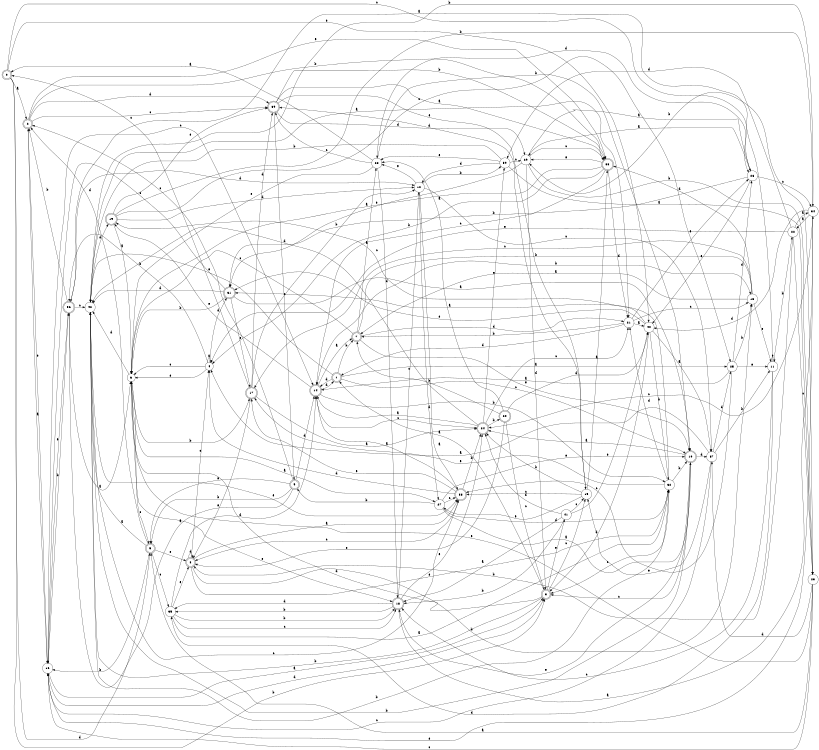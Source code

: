 digraph n35_3 {
__start0 [label="" shape="none"];

rankdir=LR;
size="8,5";

s0 [style="rounded,filled", color="black", fillcolor="white" shape="doublecircle", label="0"];
s1 [style="rounded,filled", color="black", fillcolor="white" shape="doublecircle", label="1"];
s2 [style="rounded,filled", color="black", fillcolor="white" shape="doublecircle", label="2"];
s3 [style="rounded,filled", color="black", fillcolor="white" shape="doublecircle", label="3"];
s4 [style="filled", color="black", fillcolor="white" shape="circle", label="4"];
s5 [style="rounded,filled", color="black", fillcolor="white" shape="doublecircle", label="5"];
s6 [style="filled", color="black", fillcolor="white" shape="circle", label="6"];
s7 [style="rounded,filled", color="black", fillcolor="white" shape="doublecircle", label="7"];
s8 [style="rounded,filled", color="black", fillcolor="white" shape="doublecircle", label="8"];
s9 [style="rounded,filled", color="black", fillcolor="white" shape="doublecircle", label="9"];
s10 [style="rounded,filled", color="black", fillcolor="white" shape="doublecircle", label="10"];
s11 [style="filled", color="black", fillcolor="white" shape="circle", label="11"];
s12 [style="filled", color="black", fillcolor="white" shape="circle", label="12"];
s13 [style="filled", color="black", fillcolor="white" shape="circle", label="13"];
s14 [style="rounded,filled", color="black", fillcolor="white" shape="doublecircle", label="14"];
s15 [style="filled", color="black", fillcolor="white" shape="circle", label="15"];
s16 [style="filled", color="black", fillcolor="white" shape="circle", label="16"];
s17 [style="rounded,filled", color="black", fillcolor="white" shape="doublecircle", label="17"];
s18 [style="rounded,filled", color="black", fillcolor="white" shape="doublecircle", label="18"];
s19 [style="rounded,filled", color="black", fillcolor="white" shape="doublecircle", label="19"];
s20 [style="rounded,filled", color="black", fillcolor="white" shape="doublecircle", label="20"];
s21 [style="filled", color="black", fillcolor="white" shape="circle", label="21"];
s22 [style="filled", color="black", fillcolor="white" shape="circle", label="22"];
s23 [style="filled", color="black", fillcolor="white" shape="circle", label="23"];
s24 [style="rounded,filled", color="black", fillcolor="white" shape="doublecircle", label="24"];
s25 [style="filled", color="black", fillcolor="white" shape="circle", label="25"];
s26 [style="filled", color="black", fillcolor="white" shape="circle", label="26"];
s27 [style="filled", color="black", fillcolor="white" shape="circle", label="27"];
s28 [style="filled", color="black", fillcolor="white" shape="circle", label="28"];
s29 [style="filled", color="black", fillcolor="white" shape="circle", label="29"];
s30 [style="filled", color="black", fillcolor="white" shape="circle", label="30"];
s31 [style="rounded,filled", color="black", fillcolor="white" shape="doublecircle", label="31"];
s32 [style="filled", color="black", fillcolor="white" shape="circle", label="32"];
s33 [style="rounded,filled", color="black", fillcolor="white" shape="doublecircle", label="33"];
s34 [style="filled", color="black", fillcolor="white" shape="circle", label="34"];
s35 [style="filled", color="black", fillcolor="white" shape="circle", label="35"];
s36 [style="rounded,filled", color="black", fillcolor="white" shape="doublecircle", label="36"];
s37 [style="filled", color="black", fillcolor="white" shape="circle", label="37"];
s38 [style="rounded,filled", color="black", fillcolor="white" shape="doublecircle", label="38"];
s39 [style="rounded,filled", color="black", fillcolor="white" shape="doublecircle", label="39"];
s40 [style="filled", color="black", fillcolor="white" shape="circle", label="40"];
s41 [style="filled", color="black", fillcolor="white" shape="circle", label="41"];
s42 [style="filled", color="black", fillcolor="white" shape="circle", label="42"];
s0 -> s2 [label="a"];
s0 -> s3 [label="b"];
s0 -> s26 [label="c"];
s0 -> s5 [label="d"];
s0 -> s40 [label="e"];
s1 -> s25 [label="a"];
s1 -> s7 [label="b"];
s1 -> s10 [label="c"];
s1 -> s14 [label="d"];
s1 -> s42 [label="e"];
s2 -> s16 [label="a"];
s2 -> s33 [label="b"];
s2 -> s39 [label="c"];
s2 -> s39 [label="d"];
s2 -> s33 [label="e"];
s3 -> s1 [label="a"];
s3 -> s42 [label="b"];
s3 -> s15 [label="c"];
s3 -> s6 [label="d"];
s3 -> s41 [label="e"];
s4 -> s4 [label="a"];
s4 -> s36 [label="b"];
s4 -> s6 [label="c"];
s4 -> s31 [label="d"];
s4 -> s6 [label="e"];
s5 -> s42 [label="a"];
s5 -> s16 [label="b"];
s5 -> s35 [label="c"];
s5 -> s2 [label="d"];
s5 -> s8 [label="e"];
s6 -> s27 [label="a"];
s6 -> s17 [label="b"];
s6 -> s5 [label="c"];
s6 -> s42 [label="d"];
s6 -> s18 [label="e"];
s7 -> s28 [label="a"];
s7 -> s13 [label="b"];
s7 -> s6 [label="c"];
s7 -> s21 [label="d"];
s7 -> s10 [label="e"];
s8 -> s38 [label="a"];
s8 -> s13 [label="b"];
s8 -> s4 [label="c"];
s8 -> s8 [label="d"];
s8 -> s32 [label="e"];
s9 -> s36 [label="a"];
s9 -> s5 [label="b"];
s9 -> s2 [label="c"];
s9 -> s14 [label="d"];
s9 -> s5 [label="e"];
s10 -> s24 [label="a"];
s10 -> s42 [label="b"];
s10 -> s3 [label="c"];
s10 -> s37 [label="d"];
s10 -> s18 [label="e"];
s11 -> s36 [label="a"];
s11 -> s22 [label="b"];
s11 -> s18 [label="c"];
s11 -> s35 [label="d"];
s11 -> s11 [label="e"];
s12 -> s38 [label="a"];
s12 -> s30 [label="b"];
s12 -> s37 [label="c"];
s12 -> s27 [label="d"];
s12 -> s28 [label="e"];
s13 -> s7 [label="a"];
s13 -> s14 [label="b"];
s13 -> s17 [label="c"];
s13 -> s33 [label="d"];
s13 -> s11 [label="e"];
s14 -> s7 [label="a"];
s14 -> s32 [label="b"];
s14 -> s24 [label="c"];
s14 -> s1 [label="d"];
s14 -> s19 [label="e"];
s15 -> s33 [label="a"];
s15 -> s24 [label="b"];
s15 -> s38 [label="c"];
s15 -> s39 [label="d"];
s15 -> s27 [label="e"];
s16 -> s3 [label="a"];
s16 -> s36 [label="b"];
s16 -> s14 [label="c"];
s16 -> s3 [label="d"];
s16 -> s2 [label="e"];
s17 -> s24 [label="a"];
s17 -> s12 [label="b"];
s17 -> s0 [label="c"];
s17 -> s39 [label="d"];
s17 -> s8 [label="e"];
s18 -> s34 [label="a"];
s18 -> s35 [label="b"];
s18 -> s12 [label="c"];
s18 -> s35 [label="d"];
s18 -> s24 [label="e"];
s19 -> s6 [label="a"];
s19 -> s34 [label="b"];
s19 -> s25 [label="c"];
s19 -> s12 [label="d"];
s19 -> s39 [label="e"];
s20 -> s28 [label="a"];
s20 -> s7 [label="b"];
s20 -> s3 [label="c"];
s20 -> s40 [label="d"];
s20 -> s8 [label="e"];
s21 -> s40 [label="a"];
s21 -> s7 [label="b"];
s21 -> s13 [label="c"];
s21 -> s1 [label="d"];
s21 -> s26 [label="e"];
s22 -> s34 [label="a"];
s22 -> s8 [label="b"];
s22 -> s23 [label="c"];
s22 -> s30 [label="d"];
s22 -> s4 [label="e"];
s23 -> s5 [label="a"];
s23 -> s29 [label="b"];
s23 -> s16 [label="c"];
s23 -> s37 [label="d"];
s23 -> s6 [label="e"];
s24 -> s14 [label="a"];
s24 -> s20 [label="b"];
s24 -> s21 [label="c"];
s24 -> s42 [label="d"];
s24 -> s30 [label="e"];
s25 -> s14 [label="a"];
s25 -> s13 [label="b"];
s25 -> s38 [label="c"];
s25 -> s26 [label="d"];
s25 -> s11 [label="e"];
s26 -> s29 [label="a"];
s26 -> s31 [label="b"];
s26 -> s34 [label="c"];
s26 -> s28 [label="d"];
s26 -> s40 [label="e"];
s27 -> s10 [label="a"];
s27 -> s9 [label="b"];
s27 -> s38 [label="c"];
s27 -> s32 [label="d"];
s27 -> s10 [label="e"];
s28 -> s0 [label="a"];
s28 -> s10 [label="b"];
s28 -> s39 [label="c"];
s28 -> s18 [label="d"];
s28 -> s6 [label="e"];
s29 -> s26 [label="a"];
s29 -> s23 [label="b"];
s29 -> s33 [label="c"];
s29 -> s3 [label="d"];
s29 -> s31 [label="e"];
s30 -> s23 [label="a"];
s30 -> s42 [label="b"];
s30 -> s29 [label="c"];
s30 -> s12 [label="d"];
s30 -> s28 [label="e"];
s31 -> s10 [label="a"];
s31 -> s6 [label="b"];
s31 -> s16 [label="c"];
s31 -> s42 [label="d"];
s31 -> s17 [label="e"];
s32 -> s31 [label="a"];
s32 -> s10 [label="b"];
s32 -> s3 [label="c"];
s32 -> s21 [label="d"];
s32 -> s17 [label="e"];
s33 -> s6 [label="a"];
s33 -> s4 [label="b"];
s33 -> s14 [label="c"];
s33 -> s21 [label="d"];
s33 -> s29 [label="e"];
s34 -> s22 [label="a"];
s34 -> s42 [label="b"];
s34 -> s24 [label="c"];
s34 -> s40 [label="d"];
s34 -> s16 [label="e"];
s35 -> s32 [label="a"];
s35 -> s18 [label="b"];
s35 -> s18 [label="c"];
s35 -> s14 [label="d"];
s35 -> s8 [label="e"];
s36 -> s6 [label="a"];
s36 -> s2 [label="b"];
s36 -> s42 [label="c"];
s36 -> s12 [label="d"];
s36 -> s16 [label="e"];
s37 -> s4 [label="a"];
s37 -> s11 [label="b"];
s37 -> s16 [label="c"];
s37 -> s25 [label="d"];
s37 -> s15 [label="e"];
s38 -> s14 [label="a"];
s38 -> s24 [label="b"];
s38 -> s8 [label="c"];
s38 -> s4 [label="d"];
s38 -> s17 [label="e"];
s39 -> s33 [label="a"];
s39 -> s33 [label="b"];
s39 -> s9 [label="c"];
s39 -> s29 [label="d"];
s39 -> s15 [label="e"];
s40 -> s37 [label="a"];
s40 -> s32 [label="b"];
s40 -> s19 [label="c"];
s40 -> s3 [label="d"];
s40 -> s31 [label="e"];
s41 -> s18 [label="a"];
s41 -> s18 [label="b"];
s41 -> s15 [label="c"];
s41 -> s24 [label="d"];
s41 -> s40 [label="e"];
s42 -> s21 [label="a"];
s42 -> s32 [label="b"];
s42 -> s38 [label="c"];
s42 -> s19 [label="d"];
s42 -> s38 [label="e"];

}